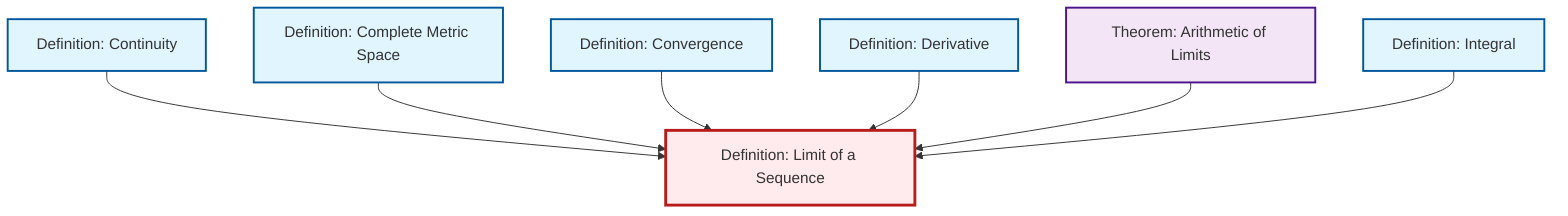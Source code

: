 graph TD
    classDef definition fill:#e1f5fe,stroke:#01579b,stroke-width:2px
    classDef theorem fill:#f3e5f5,stroke:#4a148c,stroke-width:2px
    classDef axiom fill:#fff3e0,stroke:#e65100,stroke-width:2px
    classDef example fill:#e8f5e9,stroke:#1b5e20,stroke-width:2px
    classDef current fill:#ffebee,stroke:#b71c1c,stroke-width:3px
    def-derivative["Definition: Derivative"]:::definition
    def-convergence["Definition: Convergence"]:::definition
    def-integral["Definition: Integral"]:::definition
    def-continuity["Definition: Continuity"]:::definition
    thm-limit-arithmetic["Theorem: Arithmetic of Limits"]:::theorem
    def-complete-metric-space["Definition: Complete Metric Space"]:::definition
    def-limit["Definition: Limit of a Sequence"]:::definition
    def-continuity --> def-limit
    def-complete-metric-space --> def-limit
    def-convergence --> def-limit
    def-derivative --> def-limit
    thm-limit-arithmetic --> def-limit
    def-integral --> def-limit
    class def-limit current